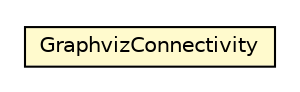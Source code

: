 #!/usr/local/bin/dot
#
# Class diagram 
# Generated by UMLGraph version R5_6 (http://www.umlgraph.org/)
#

digraph G {
	edge [fontname="Helvetica",fontsize=10,labelfontname="Helvetica",labelfontsize=10];
	node [fontname="Helvetica",fontsize=10,shape=plaintext];
	nodesep=0.25;
	ranksep=0.5;
	// eu.itesla_project.iidm.network.util.GraphvizConnectivity
	c3069 [label=<<table title="eu.itesla_project.iidm.network.util.GraphvizConnectivity" border="0" cellborder="1" cellspacing="0" cellpadding="2" port="p" bgcolor="lemonChiffon" href="./GraphvizConnectivity.html">
		<tr><td><table border="0" cellspacing="0" cellpadding="1">
<tr><td align="center" balign="center"> GraphvizConnectivity </td></tr>
		</table></td></tr>
		</table>>, URL="./GraphvizConnectivity.html", fontname="Helvetica", fontcolor="black", fontsize=10.0];
}

